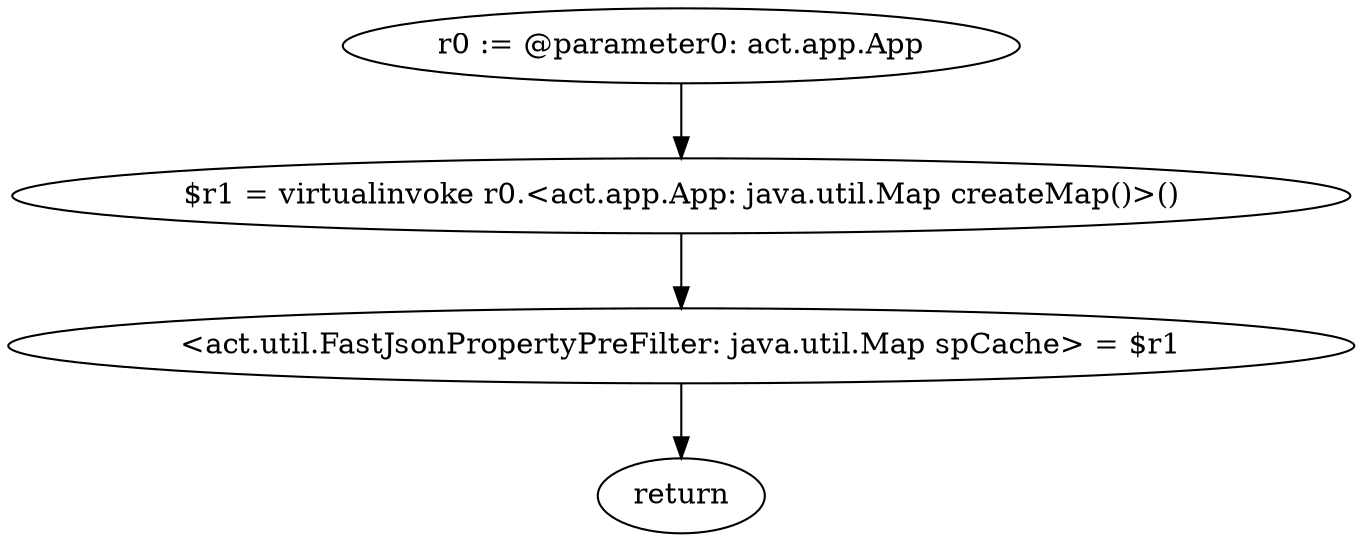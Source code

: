 digraph "unitGraph" {
    "r0 := @parameter0: act.app.App"
    "$r1 = virtualinvoke r0.<act.app.App: java.util.Map createMap()>()"
    "<act.util.FastJsonPropertyPreFilter: java.util.Map spCache> = $r1"
    "return"
    "r0 := @parameter0: act.app.App"->"$r1 = virtualinvoke r0.<act.app.App: java.util.Map createMap()>()";
    "$r1 = virtualinvoke r0.<act.app.App: java.util.Map createMap()>()"->"<act.util.FastJsonPropertyPreFilter: java.util.Map spCache> = $r1";
    "<act.util.FastJsonPropertyPreFilter: java.util.Map spCache> = $r1"->"return";
}
